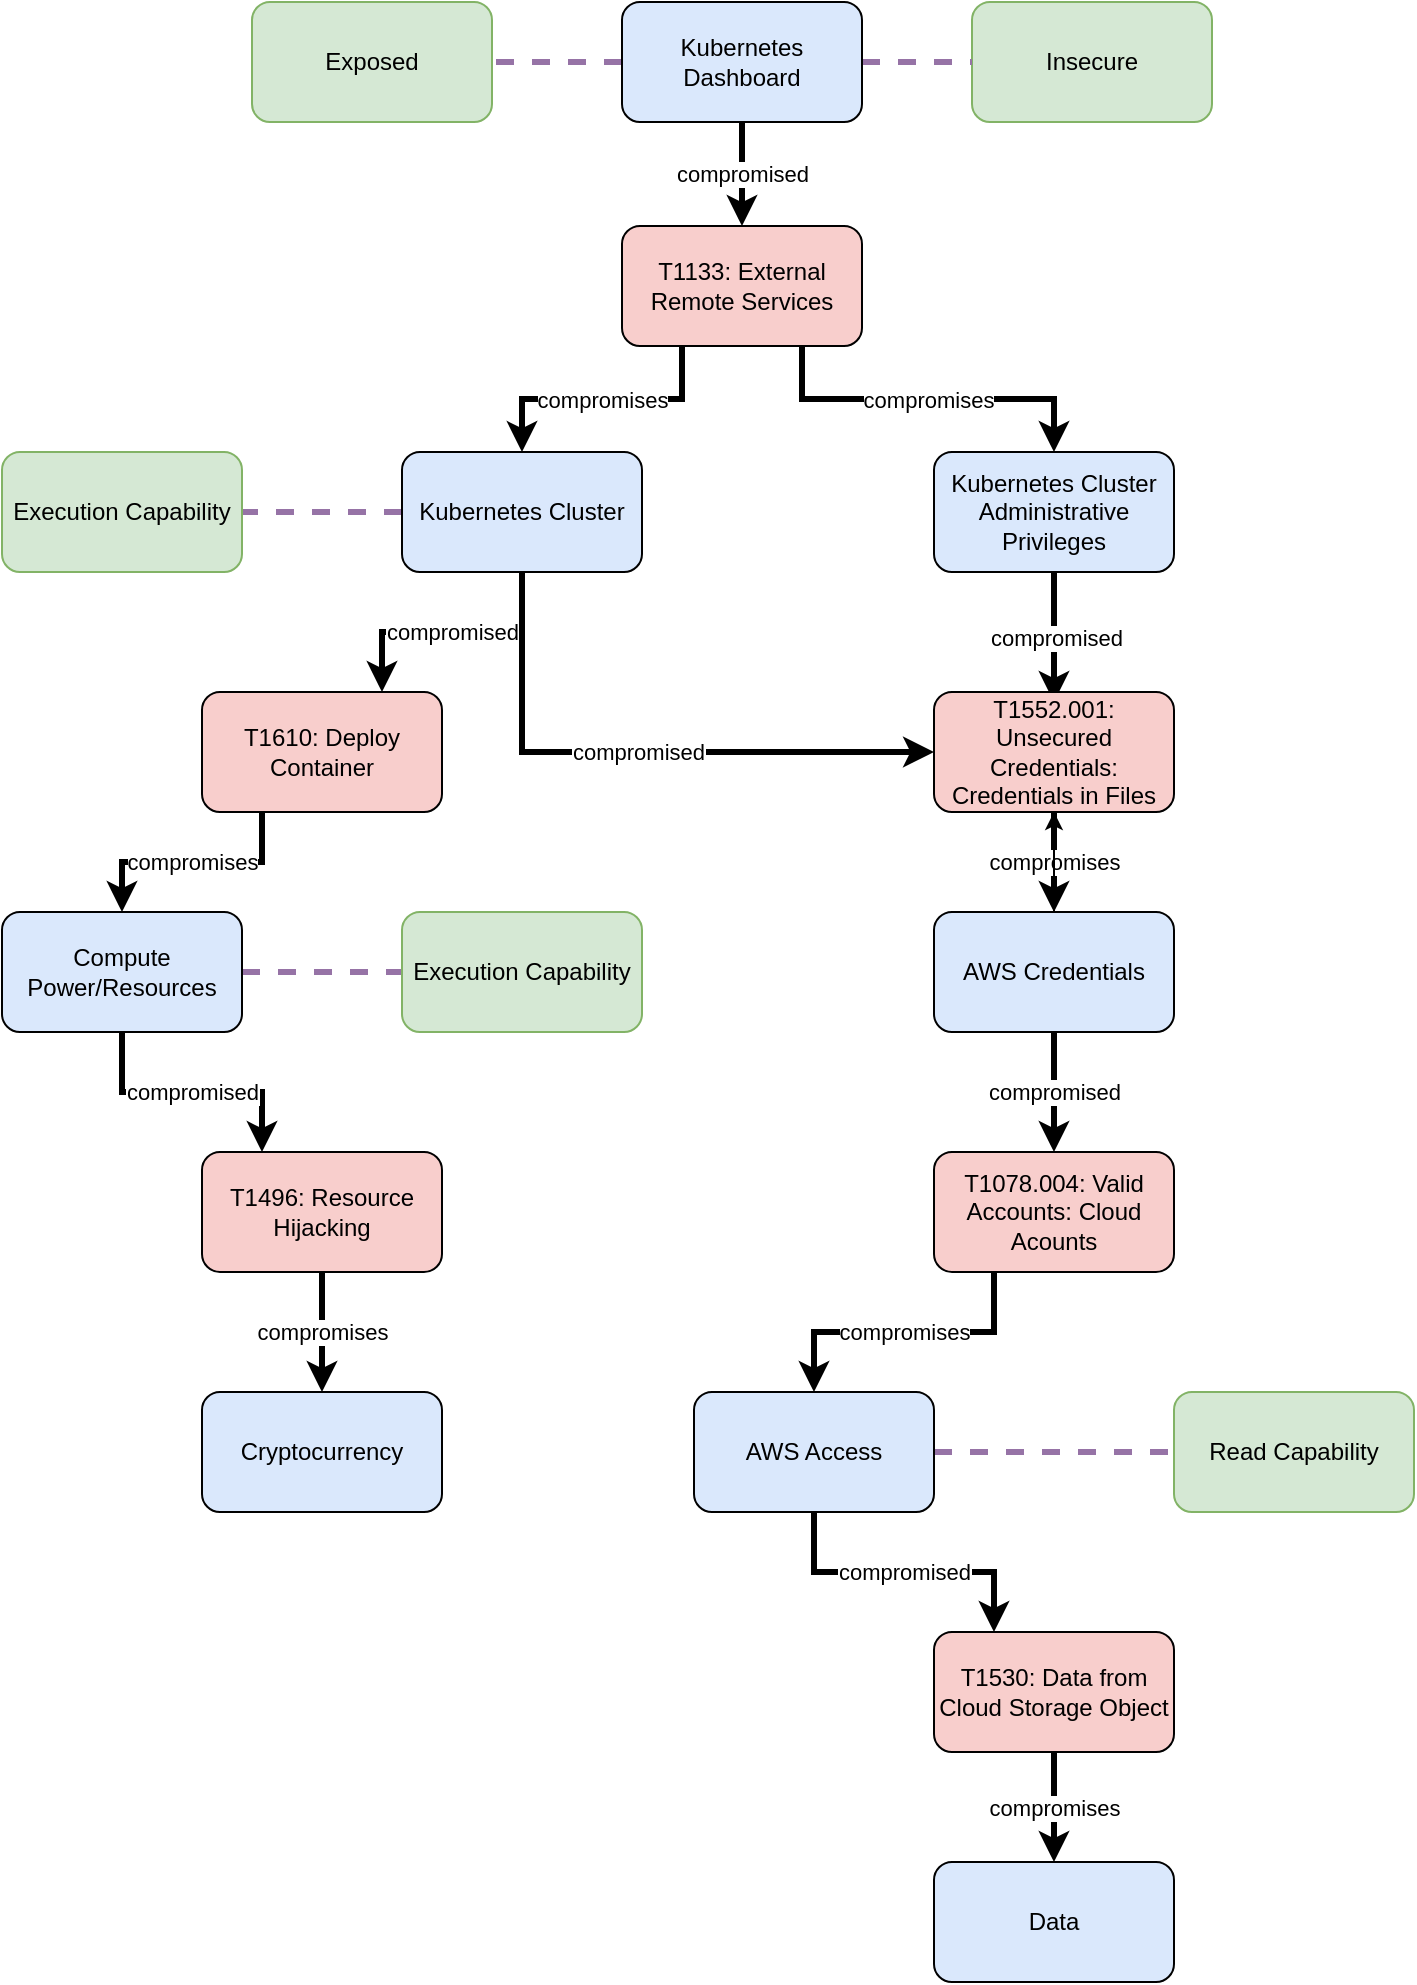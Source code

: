 <mxfile version="15.2.9" type="device"><diagram id="NxQLMI8VeAM-wwAcJL9E" name="Page-1"><mxGraphModel dx="840" dy="879" grid="1" gridSize="10" guides="1" tooltips="1" connect="1" arrows="1" fold="1" page="1" pageScale="1" pageWidth="850" pageHeight="1100" math="0" shadow="0"><root><mxCell id="0"/><mxCell id="1" parent="0"/><mxCell id="j-rdX4ckj6meBS9syHLY-1" value="Exposed" style="rounded=1;whiteSpace=wrap;html=1;fillColor=#d5e8d4;strokeColor=#82b366;" parent="1" vertex="1"><mxGeometry x="245" y="180" width="120" height="60" as="geometry"/></mxCell><mxCell id="j-rdX4ckj6meBS9syHLY-2" value="Insecure" style="rounded=1;whiteSpace=wrap;html=1;fillColor=#d5e8d4;strokeColor=#82b366;" parent="1" vertex="1"><mxGeometry x="605" y="180" width="120" height="60" as="geometry"/></mxCell><mxCell id="j-rdX4ckj6meBS9syHLY-9" value="compromises" style="edgeStyle=orthogonalEdgeStyle;rounded=0;orthogonalLoop=1;jettySize=auto;html=1;exitX=0.25;exitY=1;exitDx=0;exitDy=0;strokeWidth=3;fillColor=#fff2cc;strokeColor=#000000;" parent="1" source="j-rdX4ckj6meBS9syHLY-3" target="j-rdX4ckj6meBS9syHLY-7" edge="1"><mxGeometry relative="1" as="geometry"/></mxCell><mxCell id="j-rdX4ckj6meBS9syHLY-10" value="compromises" style="edgeStyle=orthogonalEdgeStyle;rounded=0;orthogonalLoop=1;jettySize=auto;html=1;exitX=0.75;exitY=1;exitDx=0;exitDy=0;entryX=0.5;entryY=0;entryDx=0;entryDy=0;strokeWidth=3;fillColor=#fff2cc;strokeColor=#000000;" parent="1" source="j-rdX4ckj6meBS9syHLY-3" target="j-rdX4ckj6meBS9syHLY-8" edge="1"><mxGeometry relative="1" as="geometry"/></mxCell><mxCell id="j-rdX4ckj6meBS9syHLY-3" value="T1133: External Remote Services" style="rounded=1;whiteSpace=wrap;html=1;fillColor=#f8cecc;strokeColor=#000000;" parent="1" vertex="1"><mxGeometry x="430" y="292" width="120" height="60" as="geometry"/></mxCell><mxCell id="j-rdX4ckj6meBS9syHLY-13" value="compromised" style="edgeStyle=orthogonalEdgeStyle;rounded=0;orthogonalLoop=1;jettySize=auto;html=1;exitX=0.5;exitY=1;exitDx=0;exitDy=0;entryX=0.75;entryY=0;entryDx=0;entryDy=0;strokeWidth=3;fillColor=#fff2cc;strokeColor=#000000;" parent="1" source="j-rdX4ckj6meBS9syHLY-7" target="j-rdX4ckj6meBS9syHLY-11" edge="1"><mxGeometry relative="1" as="geometry"/></mxCell><mxCell id="j-rdX4ckj6meBS9syHLY-14" value="compromised" style="edgeStyle=orthogonalEdgeStyle;rounded=0;orthogonalLoop=1;jettySize=auto;html=1;exitX=0.5;exitY=1;exitDx=0;exitDy=0;entryX=0;entryY=0.5;entryDx=0;entryDy=0;strokeWidth=3;fillColor=#fff2cc;strokeColor=#000000;" parent="1" source="j-rdX4ckj6meBS9syHLY-7" target="j-rdX4ckj6meBS9syHLY-12" edge="1"><mxGeometry relative="1" as="geometry"/></mxCell><mxCell id="5HYEpAxbi7nJoxHVZirt-11" style="edgeStyle=orthogonalEdgeStyle;rounded=0;orthogonalLoop=1;jettySize=auto;html=1;entryX=1;entryY=0.5;entryDx=0;entryDy=0;dashed=1;endArrow=none;endFill=0;strokeWidth=3;fillColor=#e1d5e7;strokeColor=#9673a6;" parent="1" source="j-rdX4ckj6meBS9syHLY-7" target="5HYEpAxbi7nJoxHVZirt-9" edge="1"><mxGeometry relative="1" as="geometry"/></mxCell><mxCell id="j-rdX4ckj6meBS9syHLY-7" value="Kubernetes Cluster" style="rounded=1;whiteSpace=wrap;html=1;fillColor=#dae8fc;strokeColor=#000000;" parent="1" vertex="1"><mxGeometry x="320" y="405" width="120" height="60" as="geometry"/></mxCell><mxCell id="j-rdX4ckj6meBS9syHLY-15" value="compromised" style="edgeStyle=orthogonalEdgeStyle;rounded=0;orthogonalLoop=1;jettySize=auto;html=1;exitX=0.5;exitY=1;exitDx=0;exitDy=0;strokeWidth=3;fillColor=#fff2cc;strokeColor=#000000;" parent="1" source="j-rdX4ckj6meBS9syHLY-8" edge="1"><mxGeometry relative="1" as="geometry"><mxPoint x="646" y="530" as="targetPoint"/></mxGeometry></mxCell><mxCell id="j-rdX4ckj6meBS9syHLY-8" value="Kubernetes Cluster Administrative Privileges" style="rounded=1;whiteSpace=wrap;html=1;fillColor=#dae8fc;strokeColor=#000000;" parent="1" vertex="1"><mxGeometry x="586" y="405" width="120" height="60" as="geometry"/></mxCell><mxCell id="j-rdX4ckj6meBS9syHLY-19" value="compromises" style="edgeStyle=orthogonalEdgeStyle;rounded=0;orthogonalLoop=1;jettySize=auto;html=1;exitX=0.25;exitY=1;exitDx=0;exitDy=0;entryX=0.5;entryY=0;entryDx=0;entryDy=0;strokeWidth=3;fillColor=#fff2cc;strokeColor=#000000;" parent="1" source="j-rdX4ckj6meBS9syHLY-11" target="j-rdX4ckj6meBS9syHLY-17" edge="1"><mxGeometry relative="1" as="geometry"/></mxCell><mxCell id="j-rdX4ckj6meBS9syHLY-11" value="T1610: Deploy Container" style="rounded=1;whiteSpace=wrap;html=1;fillColor=#f8cecc;strokeColor=#000000;" parent="1" vertex="1"><mxGeometry x="220" y="525" width="120" height="60" as="geometry"/></mxCell><mxCell id="j-rdX4ckj6meBS9syHLY-21" value="compromises" style="edgeStyle=orthogonalEdgeStyle;rounded=0;orthogonalLoop=1;jettySize=auto;html=1;exitX=0.5;exitY=1;exitDx=0;exitDy=0;entryX=0.5;entryY=0;entryDx=0;entryDy=0;strokeWidth=3;fillColor=#fff2cc;strokeColor=#000000;" parent="1" source="j-rdX4ckj6meBS9syHLY-12" target="j-rdX4ckj6meBS9syHLY-16" edge="1"><mxGeometry relative="1" as="geometry"/></mxCell><mxCell id="j-rdX4ckj6meBS9syHLY-12" value="T1552.001: Unsecured Credentials: Credentials in Files" style="rounded=1;whiteSpace=wrap;html=1;fillColor=#f8cecc;strokeColor=#000000;" parent="1" vertex="1"><mxGeometry x="586" y="525" width="120" height="60" as="geometry"/></mxCell><mxCell id="j-rdX4ckj6meBS9syHLY-26" value="compromised" style="edgeStyle=orthogonalEdgeStyle;rounded=0;orthogonalLoop=1;jettySize=auto;html=1;exitX=0.5;exitY=1;exitDx=0;exitDy=0;entryX=0.5;entryY=0;entryDx=0;entryDy=0;strokeWidth=3;fillColor=#fff2cc;strokeColor=#000000;" parent="1" source="j-rdX4ckj6meBS9syHLY-16" target="j-rdX4ckj6meBS9syHLY-22" edge="1"><mxGeometry relative="1" as="geometry"/></mxCell><mxCell id="QREkgK63E-w-1xrAjwZb-1" value="" style="edgeStyle=orthogonalEdgeStyle;rounded=0;orthogonalLoop=1;jettySize=auto;html=1;" edge="1" parent="1" source="j-rdX4ckj6meBS9syHLY-16" target="j-rdX4ckj6meBS9syHLY-12"><mxGeometry relative="1" as="geometry"/></mxCell><mxCell id="j-rdX4ckj6meBS9syHLY-16" value="AWS Credentials" style="rounded=1;whiteSpace=wrap;html=1;fillColor=#dae8fc;strokeColor=#000000;" parent="1" vertex="1"><mxGeometry x="586" y="635" width="120" height="60" as="geometry"/></mxCell><mxCell id="j-rdX4ckj6meBS9syHLY-32" value="compromised" style="edgeStyle=orthogonalEdgeStyle;rounded=0;orthogonalLoop=1;jettySize=auto;html=1;exitX=0.5;exitY=1;exitDx=0;exitDy=0;entryX=0.25;entryY=0;entryDx=0;entryDy=0;strokeWidth=3;fillColor=#fff2cc;strokeColor=#000000;" parent="1" source="j-rdX4ckj6meBS9syHLY-17" target="j-rdX4ckj6meBS9syHLY-30" edge="1"><mxGeometry relative="1" as="geometry"/></mxCell><mxCell id="5HYEpAxbi7nJoxHVZirt-8" style="edgeStyle=orthogonalEdgeStyle;rounded=0;orthogonalLoop=1;jettySize=auto;html=1;endArrow=none;endFill=0;strokeWidth=3;dashed=1;fillColor=#e1d5e7;strokeColor=#9673a6;" parent="1" source="j-rdX4ckj6meBS9syHLY-17" target="j-rdX4ckj6meBS9syHLY-18" edge="1"><mxGeometry relative="1" as="geometry"/></mxCell><mxCell id="j-rdX4ckj6meBS9syHLY-17" value="Compute Power/Resources" style="rounded=1;whiteSpace=wrap;html=1;fillColor=#dae8fc;strokeColor=#000000;" parent="1" vertex="1"><mxGeometry x="120" y="635" width="120" height="60" as="geometry"/></mxCell><mxCell id="j-rdX4ckj6meBS9syHLY-18" value="Execution Capability" style="rounded=1;whiteSpace=wrap;html=1;fillColor=#d5e8d4;strokeColor=#82b366;" parent="1" vertex="1"><mxGeometry x="320" y="635" width="120" height="60" as="geometry"/></mxCell><mxCell id="j-rdX4ckj6meBS9syHLY-27" value="compromises" style="edgeStyle=orthogonalEdgeStyle;rounded=0;orthogonalLoop=1;jettySize=auto;html=1;exitX=0.25;exitY=1;exitDx=0;exitDy=0;entryX=0.5;entryY=0;entryDx=0;entryDy=0;strokeWidth=3;fillColor=#fff2cc;strokeColor=#000000;" parent="1" source="j-rdX4ckj6meBS9syHLY-22" target="j-rdX4ckj6meBS9syHLY-23" edge="1"><mxGeometry relative="1" as="geometry"/></mxCell><mxCell id="j-rdX4ckj6meBS9syHLY-22" value="T1078.004: Valid Accounts: Cloud Acounts" style="rounded=1;whiteSpace=wrap;html=1;fillColor=#f8cecc;strokeColor=#000000;" parent="1" vertex="1"><mxGeometry x="586" y="755" width="120" height="60" as="geometry"/></mxCell><mxCell id="j-rdX4ckj6meBS9syHLY-28" value="compromised" style="edgeStyle=orthogonalEdgeStyle;rounded=0;orthogonalLoop=1;jettySize=auto;html=1;exitX=0.5;exitY=1;exitDx=0;exitDy=0;strokeWidth=3;entryX=0.25;entryY=0;entryDx=0;entryDy=0;fillColor=#fff2cc;strokeColor=#000000;" parent="1" source="j-rdX4ckj6meBS9syHLY-23" target="j-rdX4ckj6meBS9syHLY-24" edge="1"><mxGeometry relative="1" as="geometry"/></mxCell><mxCell id="5HYEpAxbi7nJoxHVZirt-18" style="edgeStyle=orthogonalEdgeStyle;rounded=0;orthogonalLoop=1;jettySize=auto;html=1;exitX=1;exitY=0.5;exitDx=0;exitDy=0;entryX=0;entryY=0.5;entryDx=0;entryDy=0;endArrow=none;endFill=0;strokeColor=#9673a6;strokeWidth=3;fillColor=#e1d5e7;dashed=1;" parent="1" source="j-rdX4ckj6meBS9syHLY-23" target="5HYEpAxbi7nJoxHVZirt-13" edge="1"><mxGeometry relative="1" as="geometry"/></mxCell><mxCell id="j-rdX4ckj6meBS9syHLY-23" value="AWS Access" style="rounded=1;whiteSpace=wrap;html=1;fillColor=#dae8fc;strokeColor=#000000;" parent="1" vertex="1"><mxGeometry x="466" y="875" width="120" height="60" as="geometry"/></mxCell><mxCell id="j-rdX4ckj6meBS9syHLY-29" value="compromises" style="edgeStyle=orthogonalEdgeStyle;rounded=0;orthogonalLoop=1;jettySize=auto;html=1;exitX=0.5;exitY=1;exitDx=0;exitDy=0;entryX=0.5;entryY=0;entryDx=0;entryDy=0;strokeWidth=3;fillColor=#fff2cc;strokeColor=#000000;" parent="1" source="j-rdX4ckj6meBS9syHLY-24" target="j-rdX4ckj6meBS9syHLY-25" edge="1"><mxGeometry relative="1" as="geometry"/></mxCell><mxCell id="j-rdX4ckj6meBS9syHLY-24" value="T1530: Data from Cloud Storage Object" style="rounded=1;whiteSpace=wrap;html=1;fillColor=#f8cecc;strokeColor=#000000;" parent="1" vertex="1"><mxGeometry x="586" y="995" width="120" height="60" as="geometry"/></mxCell><mxCell id="j-rdX4ckj6meBS9syHLY-25" value="Data" style="rounded=1;whiteSpace=wrap;html=1;fillColor=#dae8fc;strokeColor=#000000;" parent="1" vertex="1"><mxGeometry x="586" y="1110" width="120" height="60" as="geometry"/></mxCell><mxCell id="j-rdX4ckj6meBS9syHLY-34" value="compromises" style="edgeStyle=orthogonalEdgeStyle;rounded=0;orthogonalLoop=1;jettySize=auto;html=1;exitX=0.5;exitY=1;exitDx=0;exitDy=0;strokeWidth=3;fillColor=#fff2cc;strokeColor=#000000;" parent="1" source="j-rdX4ckj6meBS9syHLY-30" target="j-rdX4ckj6meBS9syHLY-31" edge="1"><mxGeometry relative="1" as="geometry"/></mxCell><mxCell id="j-rdX4ckj6meBS9syHLY-30" value="T1496: Resource Hijacking" style="rounded=1;whiteSpace=wrap;html=1;fillColor=#f8cecc;strokeColor=#000000;" parent="1" vertex="1"><mxGeometry x="220" y="755" width="120" height="60" as="geometry"/></mxCell><mxCell id="j-rdX4ckj6meBS9syHLY-31" value="Cryptocurrency" style="rounded=1;whiteSpace=wrap;html=1;fillColor=#dae8fc;strokeColor=#000000;" parent="1" vertex="1"><mxGeometry x="220" y="875" width="120" height="60" as="geometry"/></mxCell><mxCell id="5HYEpAxbi7nJoxHVZirt-5" style="edgeStyle=orthogonalEdgeStyle;rounded=0;orthogonalLoop=1;jettySize=auto;html=1;elbow=vertical;endArrow=none;endFill=0;dashed=1;fillColor=#e1d5e7;strokeColor=#9673a6;strokeWidth=3;" parent="1" source="5HYEpAxbi7nJoxHVZirt-2" target="j-rdX4ckj6meBS9syHLY-1" edge="1"><mxGeometry relative="1" as="geometry"/></mxCell><mxCell id="5HYEpAxbi7nJoxHVZirt-6" style="edgeStyle=orthogonalEdgeStyle;rounded=0;orthogonalLoop=1;jettySize=auto;html=1;dashed=1;endArrow=none;endFill=0;fillColor=#e1d5e7;strokeColor=#9673a6;strokeWidth=3;" parent="1" source="5HYEpAxbi7nJoxHVZirt-2" target="j-rdX4ckj6meBS9syHLY-2" edge="1"><mxGeometry relative="1" as="geometry"/></mxCell><mxCell id="5HYEpAxbi7nJoxHVZirt-7" value="compromised" style="edgeStyle=orthogonalEdgeStyle;rounded=0;orthogonalLoop=1;jettySize=auto;html=1;exitX=0.5;exitY=1;exitDx=0;exitDy=0;entryX=0.5;entryY=0;entryDx=0;entryDy=0;endArrow=classic;endFill=1;strokeWidth=3;fillColor=#fff2cc;strokeColor=#000000;" parent="1" source="5HYEpAxbi7nJoxHVZirt-2" target="j-rdX4ckj6meBS9syHLY-3" edge="1"><mxGeometry relative="1" as="geometry"/></mxCell><mxCell id="5HYEpAxbi7nJoxHVZirt-2" value="Kubernetes Dashboard" style="rounded=1;whiteSpace=wrap;html=1;fillColor=#dae8fc;strokeColor=#000000;" parent="1" vertex="1"><mxGeometry x="430" y="180" width="120" height="60" as="geometry"/></mxCell><mxCell id="5HYEpAxbi7nJoxHVZirt-9" value="Execution Capability" style="rounded=1;whiteSpace=wrap;html=1;fillColor=#d5e8d4;strokeColor=#82b366;" parent="1" vertex="1"><mxGeometry x="120" y="405" width="120" height="60" as="geometry"/></mxCell><mxCell id="5HYEpAxbi7nJoxHVZirt-13" value="Read Capability" style="rounded=1;whiteSpace=wrap;html=1;fillColor=#d5e8d4;strokeColor=#82b366;" parent="1" vertex="1"><mxGeometry x="706" y="875" width="120" height="60" as="geometry"/></mxCell></root></mxGraphModel></diagram></mxfile>